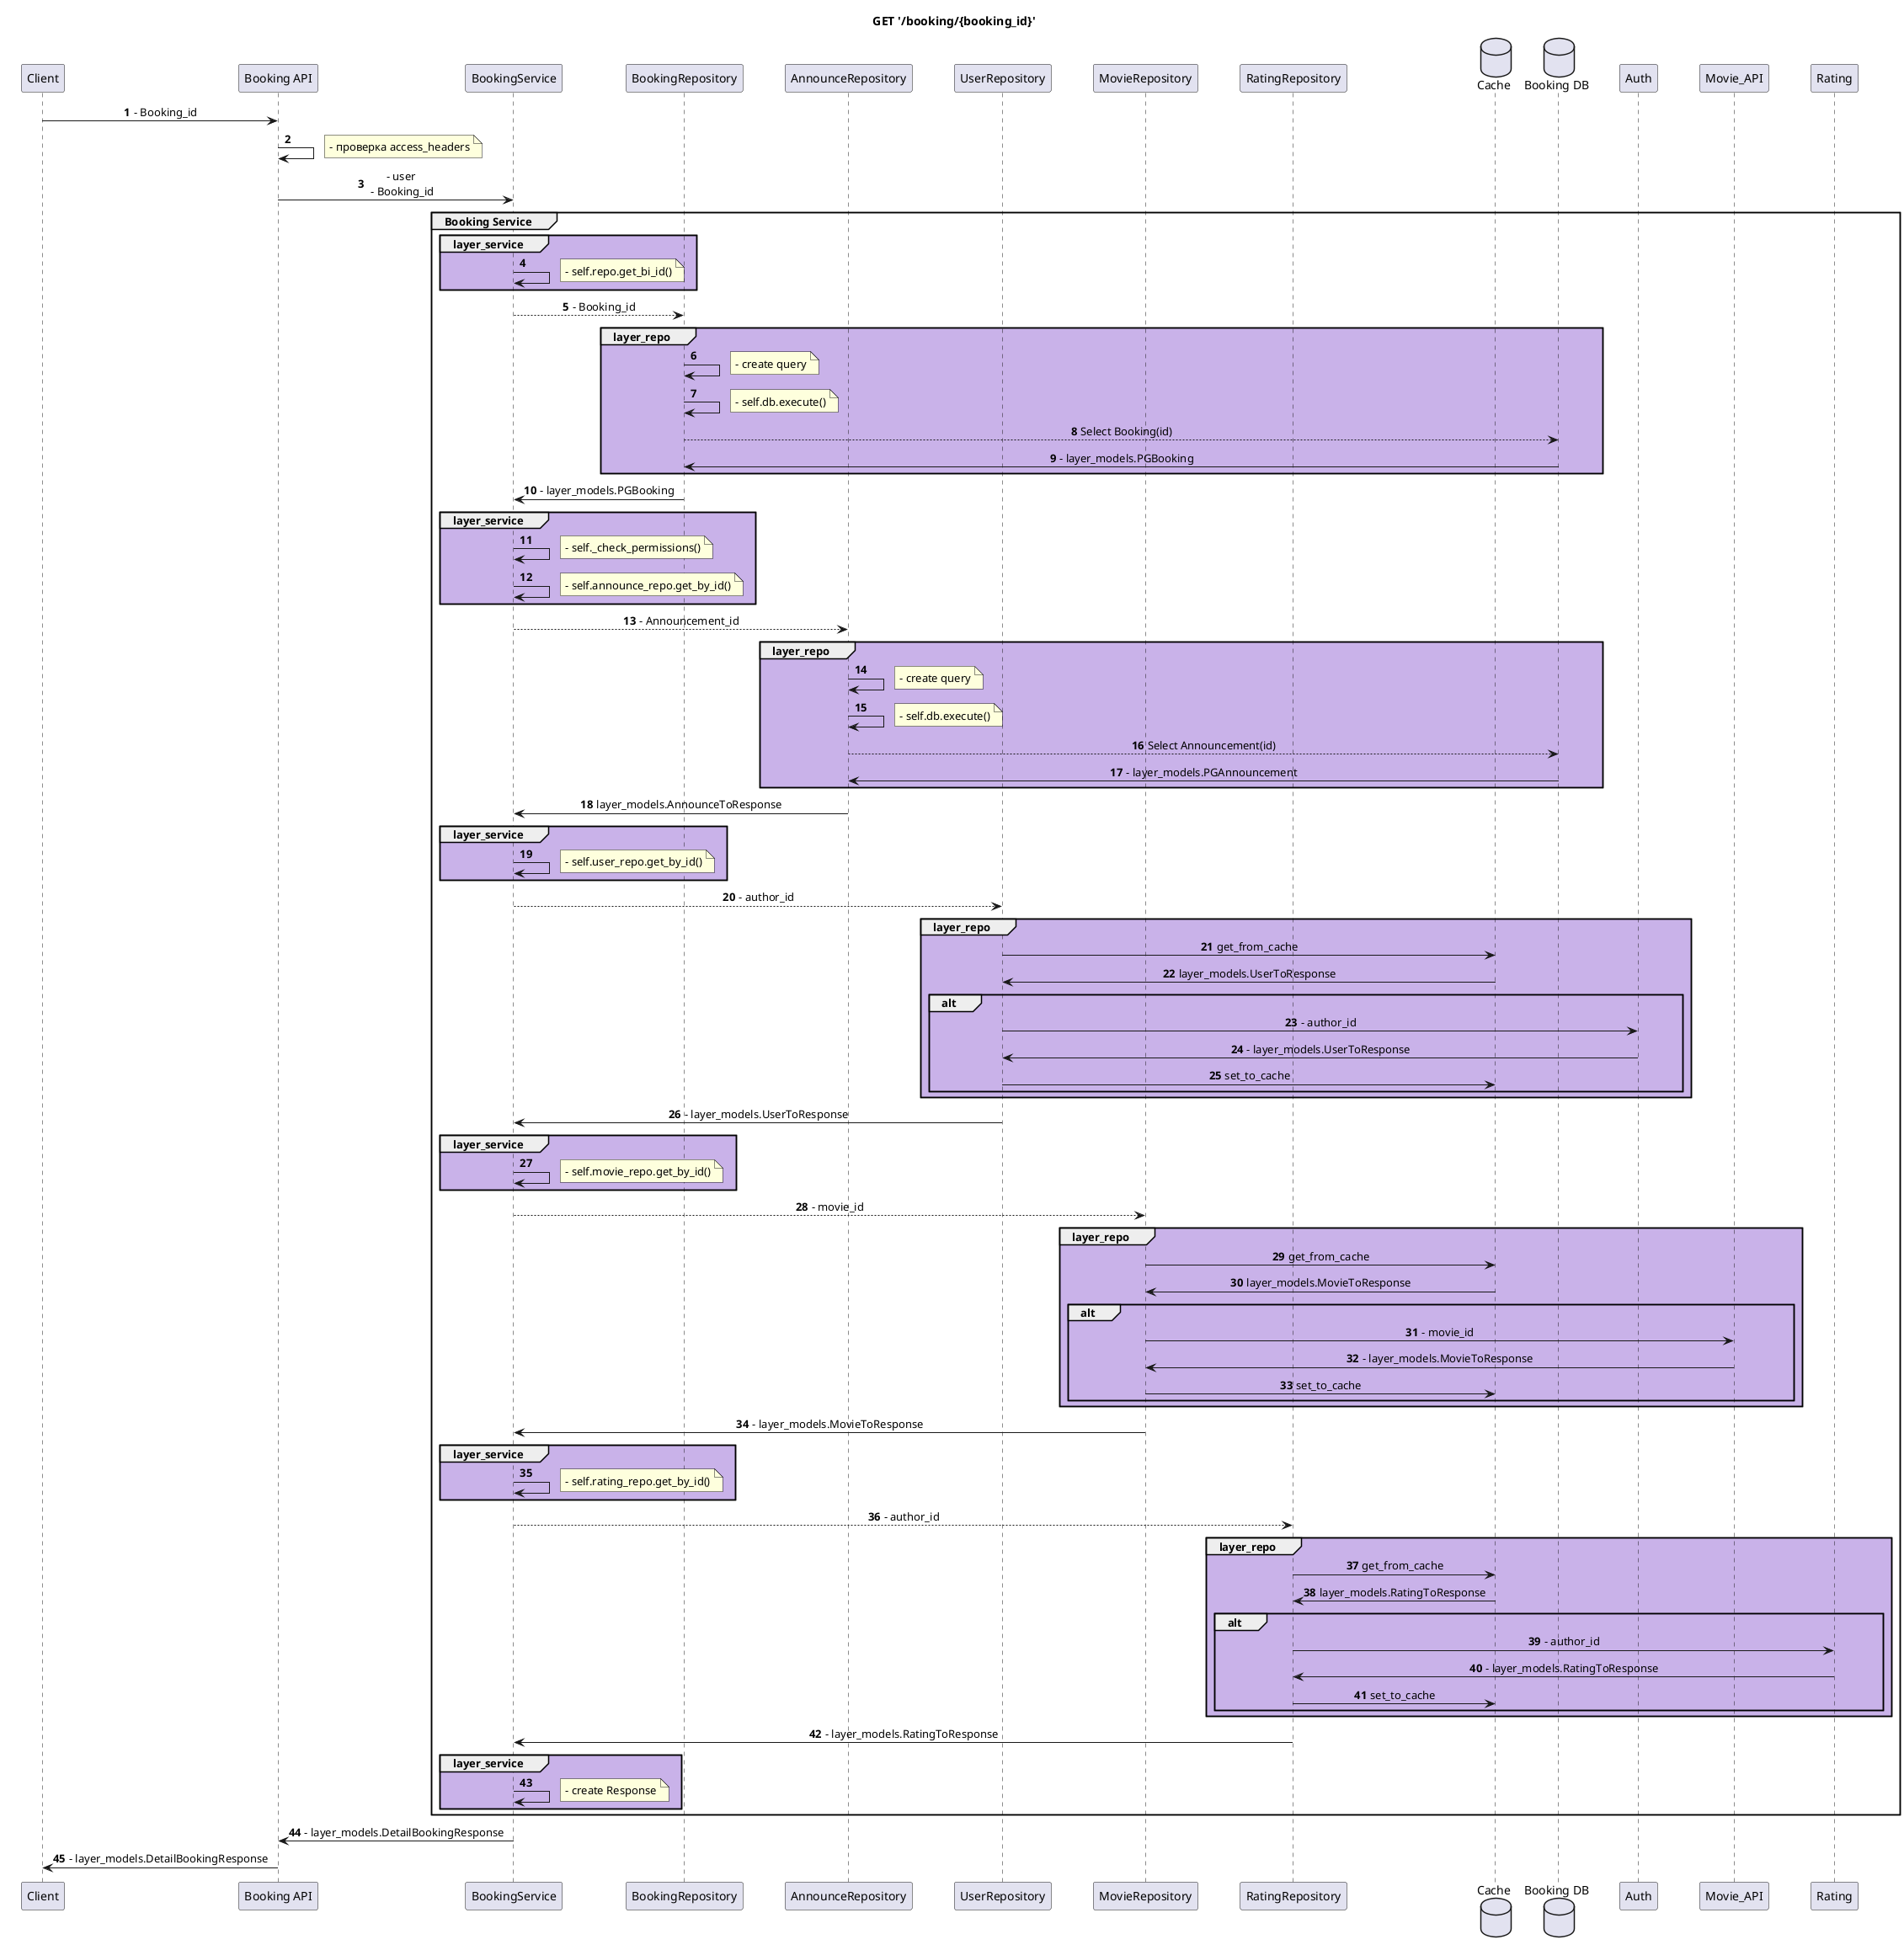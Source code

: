 @startuml layers
' !theme materia
autonumber
skinparam sequence {
    ParticipantPadding 20
    MessageAlign center
}

title GET '/booking/{booking_id}'

participant Client as Client
participant "Booking API" as API
participant "BookingService" as Service
participant "BookingRepository" as BookingRepo
participant "AnnounceRepository" as AnnounceRepo
participant "UserRepository" as UserRepo
participant "MovieRepository" as MovieRepo
participant "RatingRepository" as RatingRepo
database "Cache" as Cache_Service
database "Booking DB" as DB_Booking
participant DB_Booking
participant Auth
participant Movie_API
participant Rating


Client -> API: - Booking_id
API -> API:
note right
    - проверка access_headers
end note
API -> Service: - user\n - Booking_id

group Booking Service

    group #C9B2E9 layer_service
        Service -> Service
        note right
            - self.repo.get_bi_id()
        end note
        end group

        Service --> BookingRepo: - Booking_id

        group #C9B2E9 layer_repo
            BookingRepo -> BookingRepo
            note right
                - create query
            end note

            BookingRepo -> BookingRepo
            note right
                - self.db.execute()
            end note

            BookingRepo --> DB_Booking: Select Booking(id)
            DB_Booking -> BookingRepo: - layer_models.PGBooking
            end group

            BookingRepo -> Service: - layer_models.PGBooking

            group #C9B2E9 layer_service
            Service -> Service
                note right
                    - self._check_permissions()
                end note
                Service -> Service
                note right
                    - self.announce_repo.get_by_id()
                end note
                end group

                Service --> AnnounceRepo: - Announcement_id

                group #C9B2E9 layer_repo
                    AnnounceRepo -> AnnounceRepo
                    note right
                        - create query
                    end note

                    AnnounceRepo -> AnnounceRepo
                    note right
                        - self.db.execute()
                    end note

                    AnnounceRepo --> DB_Booking: Select Announcement(id)
                    DB_Booking -> AnnounceRepo: - layer_models.PGAnnouncement
                    end group

                    AnnounceRepo -> Service: layer_models.AnnounceToResponse

                    group #C9B2E9 layer_service
                        Service -> Service
                        note right
                            - self.user_repo.get_by_id()
                        end note
                        end group

                        Service --> UserRepo: - author_id

                        group #C9B2E9 layer_repo
                            UserRepo -> Cache_Service: get_from_cache
                            Cache_Service -> UserRepo: layer_models.UserToResponse

                            group alt
                                UserRepo -> Auth: - author_id
                                Auth -> UserRepo: - layer_models.UserToResponse
                                UserRepo -> Cache_Service: set_to_cache
                                end group
                                end group

                                UserRepo -> Service: - layer_models.UserToResponse

                                group #C9B2E9 layer_service
                                    Service -> Service
                                    note right
                                        - self.movie_repo.get_by_id()
                                    end note
                                    end group

                                    Service --> MovieRepo: - movie_id

                                    group #C9B2E9 layer_repo
                                        MovieRepo -> Cache_Service: get_from_cache
                                        Cache_Service -> MovieRepo: layer_models.MovieToResponse
                                        group alt
                                            MovieRepo -> Movie_API: - movie_id
                                            Movie_API -> MovieRepo: - layer_models.MovieToResponse
                                            MovieRepo -> Cache_Service: set_to_cache
                                            end group
                                            end group

                                            MovieRepo -> Service: - layer_models.MovieToResponse

                                            group #C9B2E9 layer_service
                                                Service -> Service
                                                note right
                                                    - self.rating_repo.get_by_id()
                                                end note
                                                end group

                                                Service --> RatingRepo: - author_id

                                                group #C9B2E9 layer_repo
                                                    RatingRepo -> Cache_Service: get_from_cache
                                                    Cache_Service -> RatingRepo: layer_models.RatingToResponse
                                                    group alt
                                                        RatingRepo -> Rating: - author_id
                                                        Rating -> RatingRepo: - layer_models.RatingToResponse
                                                        RatingRepo -> Cache_Service: set_to_cache
                                                        end group
                                                        end group

                                                        RatingRepo -> Service: - layer_models.RatingToResponse

                                                        group #C9B2E9 layer_service
                                                            Service -> Service
                                                            note right
                                                                - create Response
                                                            end note

                                                            end group
                                                            end group

                                                            Service -> API: - layer_models.DetailBookingResponse

                                                            API -> Client: - layer_models.DetailBookingResponse
                                                            @enduml